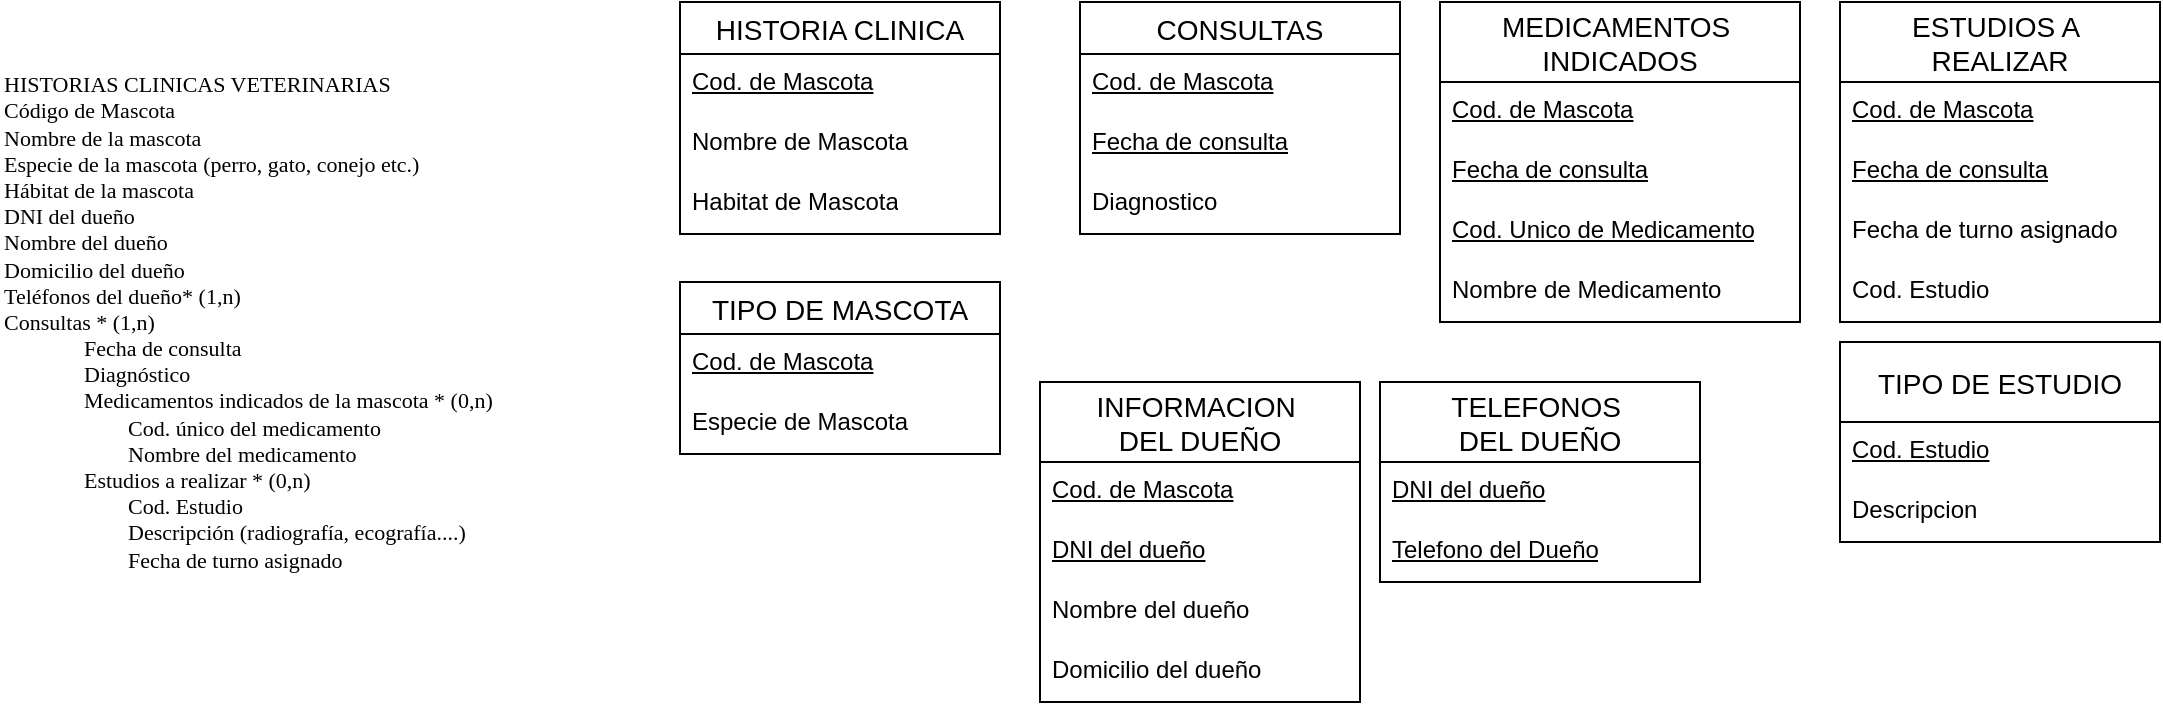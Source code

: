 <mxfile version="24.7.17">
  <diagram id="R2lEEEUBdFMjLlhIrx00" name="Page-1">
    <mxGraphModel dx="1784" dy="501" grid="1" gridSize="10" guides="1" tooltips="1" connect="1" arrows="1" fold="1" page="1" pageScale="1" pageWidth="850" pageHeight="1100" math="0" shadow="0" extFonts="Permanent Marker^https://fonts.googleapis.com/css?family=Permanent+Marker">
      <root>
        <mxCell id="0" />
        <mxCell id="1" parent="0" />
        <mxCell id="vXoAEsmzSxTIeBo6bDXA-1" value="HISTORIA CLINICA" style="swimlane;fontStyle=0;childLayout=stackLayout;horizontal=1;startSize=26;horizontalStack=0;resizeParent=1;resizeParentMax=0;resizeLast=0;collapsible=1;marginBottom=0;align=center;fontSize=14;" parent="1" vertex="1">
          <mxGeometry x="180" y="30" width="160" height="116" as="geometry" />
        </mxCell>
        <mxCell id="vXoAEsmzSxTIeBo6bDXA-2" value="&lt;u&gt;Cod. de Mascota&lt;/u&gt;" style="text;strokeColor=none;fillColor=none;spacingLeft=4;spacingRight=4;overflow=hidden;rotatable=0;points=[[0,0.5],[1,0.5]];portConstraint=eastwest;fontSize=12;whiteSpace=wrap;html=1;" parent="vXoAEsmzSxTIeBo6bDXA-1" vertex="1">
          <mxGeometry y="26" width="160" height="30" as="geometry" />
        </mxCell>
        <mxCell id="vXoAEsmzSxTIeBo6bDXA-3" value="Nombre de Mascota" style="text;strokeColor=none;fillColor=none;spacingLeft=4;spacingRight=4;overflow=hidden;rotatable=0;points=[[0,0.5],[1,0.5]];portConstraint=eastwest;fontSize=12;whiteSpace=wrap;html=1;" parent="vXoAEsmzSxTIeBo6bDXA-1" vertex="1">
          <mxGeometry y="56" width="160" height="30" as="geometry" />
        </mxCell>
        <mxCell id="vXoAEsmzSxTIeBo6bDXA-27" value="Habitat de Mascota" style="text;strokeColor=none;fillColor=none;spacingLeft=4;spacingRight=4;overflow=hidden;rotatable=0;points=[[0,0.5],[1,0.5]];portConstraint=eastwest;fontSize=12;whiteSpace=wrap;html=1;" parent="vXoAEsmzSxTIeBo6bDXA-1" vertex="1">
          <mxGeometry y="86" width="160" height="30" as="geometry" />
        </mxCell>
        <mxCell id="vXoAEsmzSxTIeBo6bDXA-9" value="&lt;div style=&quot;font-size: 11px;&quot;&gt;&lt;font face=&quot;Times New Roman&quot; style=&quot;font-size: 11px;&quot;&gt;HISTORIAS CLINICAS VETERINARIAS&lt;/font&gt;&lt;/div&gt;&lt;div style=&quot;font-size: 11px;&quot;&gt;&lt;font face=&quot;Times New Roman&quot; style=&quot;font-size: 11px;&quot;&gt;Código de Mascota&lt;/font&gt;&lt;/div&gt;&lt;div style=&quot;font-size: 11px;&quot;&gt;&lt;font face=&quot;Times New Roman&quot; style=&quot;font-size: 11px;&quot;&gt;Nombre de la mascota&lt;/font&gt;&lt;/div&gt;&lt;div style=&quot;font-size: 11px;&quot;&gt;&lt;font face=&quot;Times New Roman&quot; style=&quot;font-size: 11px;&quot;&gt;Especie de la mascota (perro, gato, conejo etc.)&lt;/font&gt;&lt;/div&gt;&lt;div style=&quot;font-size: 11px;&quot;&gt;&lt;font face=&quot;Times New Roman&quot; style=&quot;font-size: 11px;&quot;&gt;Hábitat de la mascota&lt;/font&gt;&lt;/div&gt;&lt;div style=&quot;font-size: 11px;&quot;&gt;&lt;font face=&quot;Times New Roman&quot; style=&quot;font-size: 11px;&quot;&gt;DNI del dueño&lt;/font&gt;&lt;/div&gt;&lt;div style=&quot;font-size: 11px;&quot;&gt;&lt;font face=&quot;Times New Roman&quot; style=&quot;font-size: 11px;&quot;&gt;Nombre del dueño&lt;/font&gt;&lt;/div&gt;&lt;div style=&quot;font-size: 11px;&quot;&gt;&lt;font face=&quot;Times New Roman&quot; style=&quot;font-size: 11px;&quot;&gt;Domicilio del dueño&lt;/font&gt;&lt;/div&gt;&lt;div style=&quot;font-size: 11px;&quot;&gt;&lt;font face=&quot;Times New Roman&quot; style=&quot;font-size: 11px;&quot;&gt;Teléfonos del dueño* (1,n)&lt;/font&gt;&lt;/div&gt;&lt;div style=&quot;font-size: 11px;&quot;&gt;&lt;font face=&quot;Times New Roman&quot; style=&quot;font-size: 11px;&quot;&gt;Consultas * (1,n)&lt;/font&gt;&lt;/div&gt;&lt;blockquote style=&quot;margin: 0 0 0 40px; border: none; padding: 0px;&quot;&gt;&lt;div style=&quot;font-size: 11px;&quot;&gt;&lt;font face=&quot;Times New Roman&quot; style=&quot;font-size: 11px;&quot;&gt;Fecha de consulta&lt;/font&gt;&lt;/div&gt;&lt;div style=&quot;font-size: 11px;&quot;&gt;&lt;font face=&quot;Times New Roman&quot; style=&quot;font-size: 11px;&quot;&gt;Diagnóstico&lt;/font&gt;&lt;/div&gt;&lt;div style=&quot;font-size: 11px;&quot;&gt;&lt;font face=&quot;Times New Roman&quot; style=&quot;font-size: 11px;&quot;&gt;Medicamentos indicados de la mascota * (0,n)&lt;/font&gt;&lt;/div&gt;&lt;div style=&quot;font-size: 11px;&quot;&gt;&lt;font face=&quot;Times New Roman&quot; style=&quot;font-size: 11px;&quot;&gt;&lt;span style=&quot;white-space: pre;&quot;&gt;&#x9;&lt;/span&gt;Cod. único del medicamento&lt;/font&gt;&lt;/div&gt;&lt;div style=&quot;font-size: 11px;&quot;&gt;&lt;font face=&quot;Times New Roman&quot; style=&quot;font-size: 11px;&quot;&gt;&lt;span style=&quot;white-space: pre;&quot;&gt;&#x9;&lt;/span&gt;Nombre del medicamento&lt;/font&gt;&lt;/div&gt;&lt;div style=&quot;font-size: 11px;&quot;&gt;&lt;font face=&quot;Times New Roman&quot; style=&quot;font-size: 11px;&quot;&gt;Estudios a realizar * (0,n)&lt;/font&gt;&lt;/div&gt;&lt;div style=&quot;font-size: 11px;&quot;&gt;&lt;span style=&quot;font-family: &amp;quot;Times New Roman&amp;quot;; background-color: initial;&quot;&gt;&lt;span style=&quot;white-space: pre;&quot;&gt;&#x9;&lt;/span&gt;Cod. Estudio&lt;/span&gt;&lt;/div&gt;&lt;div style=&quot;font-size: 11px;&quot;&gt;&lt;span style=&quot;font-family: &amp;quot;Times New Roman&amp;quot;; background-color: initial;&quot;&gt;&lt;span style=&quot;white-space: pre;&quot;&gt;&#x9;&lt;/span&gt;Descripción (radiografía, ecografía....)&lt;/span&gt;&lt;/div&gt;&lt;div style=&quot;font-size: 11px;&quot;&gt;&lt;span style=&quot;font-family: &amp;quot;Times New Roman&amp;quot;; background-color: initial;&quot;&gt;&lt;span style=&quot;white-space: pre;&quot;&gt;&#x9;&lt;/span&gt;Fecha de turno asignado&lt;/span&gt;&lt;/div&gt;&lt;/blockquote&gt;" style="text;html=1;align=left;verticalAlign=middle;whiteSpace=wrap;rounded=0;" parent="1" vertex="1">
          <mxGeometry x="-160" y="50" width="260" height="280" as="geometry" />
        </mxCell>
        <mxCell id="vXoAEsmzSxTIeBo6bDXA-11" value="CONSULTAS" style="swimlane;fontStyle=0;childLayout=stackLayout;horizontal=1;startSize=26;horizontalStack=0;resizeParent=1;resizeParentMax=0;resizeLast=0;collapsible=1;marginBottom=0;align=center;fontSize=14;" parent="1" vertex="1">
          <mxGeometry x="380" y="30" width="160" height="116" as="geometry" />
        </mxCell>
        <mxCell id="vXoAEsmzSxTIeBo6bDXA-12" value="&lt;u&gt;Cod. de Mascota&lt;/u&gt;" style="text;strokeColor=none;fillColor=none;spacingLeft=4;spacingRight=4;overflow=hidden;rotatable=0;points=[[0,0.5],[1,0.5]];portConstraint=eastwest;fontSize=12;whiteSpace=wrap;html=1;" parent="vXoAEsmzSxTIeBo6bDXA-11" vertex="1">
          <mxGeometry y="26" width="160" height="30" as="geometry" />
        </mxCell>
        <mxCell id="vXoAEsmzSxTIeBo6bDXA-13" value="&lt;u&gt;Fecha de consulta&lt;/u&gt;" style="text;strokeColor=none;fillColor=none;spacingLeft=4;spacingRight=4;overflow=hidden;rotatable=0;points=[[0,0.5],[1,0.5]];portConstraint=eastwest;fontSize=12;whiteSpace=wrap;html=1;" parent="vXoAEsmzSxTIeBo6bDXA-11" vertex="1">
          <mxGeometry y="56" width="160" height="30" as="geometry" />
        </mxCell>
        <mxCell id="vXoAEsmzSxTIeBo6bDXA-14" value="Diagnostico" style="text;strokeColor=none;fillColor=none;spacingLeft=4;spacingRight=4;overflow=hidden;rotatable=0;points=[[0,0.5],[1,0.5]];portConstraint=eastwest;fontSize=12;whiteSpace=wrap;html=1;" parent="vXoAEsmzSxTIeBo6bDXA-11" vertex="1">
          <mxGeometry y="86" width="160" height="30" as="geometry" />
        </mxCell>
        <mxCell id="vXoAEsmzSxTIeBo6bDXA-15" value="MEDICAMENTOS &#xa;INDICADOS" style="swimlane;fontStyle=0;childLayout=stackLayout;horizontal=1;startSize=40;horizontalStack=0;resizeParent=1;resizeParentMax=0;resizeLast=0;collapsible=1;marginBottom=0;align=center;fontSize=14;" parent="1" vertex="1">
          <mxGeometry x="560" y="30" width="180" height="160" as="geometry" />
        </mxCell>
        <mxCell id="vXoAEsmzSxTIeBo6bDXA-31" value="&lt;u&gt;Cod. de Mascota&lt;/u&gt;" style="text;strokeColor=none;fillColor=none;spacingLeft=4;spacingRight=4;overflow=hidden;rotatable=0;points=[[0,0.5],[1,0.5]];portConstraint=eastwest;fontSize=12;whiteSpace=wrap;html=1;" parent="vXoAEsmzSxTIeBo6bDXA-15" vertex="1">
          <mxGeometry y="40" width="180" height="30" as="geometry" />
        </mxCell>
        <mxCell id="vXoAEsmzSxTIeBo6bDXA-32" value="&lt;u&gt;Fecha de consulta&lt;/u&gt;" style="text;strokeColor=none;fillColor=none;spacingLeft=4;spacingRight=4;overflow=hidden;rotatable=0;points=[[0,0.5],[1,0.5]];portConstraint=eastwest;fontSize=12;whiteSpace=wrap;html=1;" parent="vXoAEsmzSxTIeBo6bDXA-15" vertex="1">
          <mxGeometry y="70" width="180" height="30" as="geometry" />
        </mxCell>
        <mxCell id="vXoAEsmzSxTIeBo6bDXA-17" value="&lt;u&gt;Cod. Unico de Medicamento&lt;/u&gt;" style="text;strokeColor=none;fillColor=none;spacingLeft=4;spacingRight=4;overflow=hidden;rotatable=0;points=[[0,0.5],[1,0.5]];portConstraint=eastwest;fontSize=12;whiteSpace=wrap;html=1;" parent="vXoAEsmzSxTIeBo6bDXA-15" vertex="1">
          <mxGeometry y="100" width="180" height="30" as="geometry" />
        </mxCell>
        <mxCell id="vXoAEsmzSxTIeBo6bDXA-18" value="Nombre de Medicamento" style="text;strokeColor=none;fillColor=none;spacingLeft=4;spacingRight=4;overflow=hidden;rotatable=0;points=[[0,0.5],[1,0.5]];portConstraint=eastwest;fontSize=12;whiteSpace=wrap;html=1;" parent="vXoAEsmzSxTIeBo6bDXA-15" vertex="1">
          <mxGeometry y="130" width="180" height="30" as="geometry" />
        </mxCell>
        <mxCell id="vXoAEsmzSxTIeBo6bDXA-19" value="TELEFONOS &#xa;DEL DUEÑO" style="swimlane;fontStyle=0;childLayout=stackLayout;horizontal=1;startSize=40;horizontalStack=0;resizeParent=1;resizeParentMax=0;resizeLast=0;collapsible=1;marginBottom=0;align=center;fontSize=14;" parent="1" vertex="1">
          <mxGeometry x="530" y="220" width="160" height="100" as="geometry" />
        </mxCell>
        <mxCell id="dZip6Z7AYtFTU6goFjOu-4" value="&lt;u&gt;DNI del dueño&lt;/u&gt;" style="text;strokeColor=none;fillColor=none;spacingLeft=4;spacingRight=4;overflow=hidden;rotatable=0;points=[[0,0.5],[1,0.5]];portConstraint=eastwest;fontSize=12;whiteSpace=wrap;html=1;" vertex="1" parent="vXoAEsmzSxTIeBo6bDXA-19">
          <mxGeometry y="40" width="160" height="30" as="geometry" />
        </mxCell>
        <mxCell id="vXoAEsmzSxTIeBo6bDXA-21" value="&lt;u&gt;Telefono del Dueño&lt;/u&gt;" style="text;strokeColor=none;fillColor=none;spacingLeft=4;spacingRight=4;overflow=hidden;rotatable=0;points=[[0,0.5],[1,0.5]];portConstraint=eastwest;fontSize=12;whiteSpace=wrap;html=1;" parent="vXoAEsmzSxTIeBo6bDXA-19" vertex="1">
          <mxGeometry y="70" width="160" height="30" as="geometry" />
        </mxCell>
        <mxCell id="vXoAEsmzSxTIeBo6bDXA-23" value="ESTUDIOS A &#xa;REALIZAR" style="swimlane;fontStyle=0;childLayout=stackLayout;horizontal=1;startSize=40;horizontalStack=0;resizeParent=1;resizeParentMax=0;resizeLast=0;collapsible=1;marginBottom=0;align=center;fontSize=14;" parent="1" vertex="1">
          <mxGeometry x="760" y="30" width="160" height="160" as="geometry" />
        </mxCell>
        <mxCell id="vXoAEsmzSxTIeBo6bDXA-33" value="&lt;u&gt;Cod. de Mascota&lt;/u&gt;" style="text;strokeColor=none;fillColor=none;spacingLeft=4;spacingRight=4;overflow=hidden;rotatable=0;points=[[0,0.5],[1,0.5]];portConstraint=eastwest;fontSize=12;whiteSpace=wrap;html=1;" parent="vXoAEsmzSxTIeBo6bDXA-23" vertex="1">
          <mxGeometry y="40" width="160" height="30" as="geometry" />
        </mxCell>
        <mxCell id="vXoAEsmzSxTIeBo6bDXA-34" value="&lt;u&gt;Fecha de consulta&lt;/u&gt;" style="text;strokeColor=none;fillColor=none;spacingLeft=4;spacingRight=4;overflow=hidden;rotatable=0;points=[[0,0.5],[1,0.5]];portConstraint=eastwest;fontSize=12;whiteSpace=wrap;html=1;" parent="vXoAEsmzSxTIeBo6bDXA-23" vertex="1">
          <mxGeometry y="70" width="160" height="30" as="geometry" />
        </mxCell>
        <mxCell id="vXoAEsmzSxTIeBo6bDXA-26" value="Fecha de turno asignado" style="text;strokeColor=none;fillColor=none;spacingLeft=4;spacingRight=4;overflow=hidden;rotatable=0;points=[[0,0.5],[1,0.5]];portConstraint=eastwest;fontSize=12;whiteSpace=wrap;html=1;" parent="vXoAEsmzSxTIeBo6bDXA-23" vertex="1">
          <mxGeometry y="100" width="160" height="30" as="geometry" />
        </mxCell>
        <mxCell id="dZip6Z7AYtFTU6goFjOu-16" value="Cod. Estudio" style="text;strokeColor=none;fillColor=none;spacingLeft=4;spacingRight=4;overflow=hidden;rotatable=0;points=[[0,0.5],[1,0.5]];portConstraint=eastwest;fontSize=12;whiteSpace=wrap;html=1;" vertex="1" parent="vXoAEsmzSxTIeBo6bDXA-23">
          <mxGeometry y="130" width="160" height="30" as="geometry" />
        </mxCell>
        <mxCell id="dZip6Z7AYtFTU6goFjOu-1" value="INFORMACION &#xa;DEL DUEÑO" style="swimlane;fontStyle=0;childLayout=stackLayout;horizontal=1;startSize=40;horizontalStack=0;resizeParent=1;resizeParentMax=0;resizeLast=0;collapsible=1;marginBottom=0;align=center;fontSize=14;" vertex="1" parent="1">
          <mxGeometry x="360" y="220" width="160" height="160" as="geometry" />
        </mxCell>
        <mxCell id="dZip6Z7AYtFTU6goFjOu-2" value="&lt;u&gt;Cod. de Mascota&lt;/u&gt;" style="text;strokeColor=none;fillColor=none;spacingLeft=4;spacingRight=4;overflow=hidden;rotatable=0;points=[[0,0.5],[1,0.5]];portConstraint=eastwest;fontSize=12;whiteSpace=wrap;html=1;" vertex="1" parent="dZip6Z7AYtFTU6goFjOu-1">
          <mxGeometry y="40" width="160" height="30" as="geometry" />
        </mxCell>
        <mxCell id="vXoAEsmzSxTIeBo6bDXA-28" value="&lt;u&gt;DNI del dueño&lt;/u&gt;" style="text;strokeColor=none;fillColor=none;spacingLeft=4;spacingRight=4;overflow=hidden;rotatable=0;points=[[0,0.5],[1,0.5]];portConstraint=eastwest;fontSize=12;whiteSpace=wrap;html=1;" parent="dZip6Z7AYtFTU6goFjOu-1" vertex="1">
          <mxGeometry y="70" width="160" height="30" as="geometry" />
        </mxCell>
        <mxCell id="vXoAEsmzSxTIeBo6bDXA-29" value="Nombre del dueño" style="text;strokeColor=none;fillColor=none;spacingLeft=4;spacingRight=4;overflow=hidden;rotatable=0;points=[[0,0.5],[1,0.5]];portConstraint=eastwest;fontSize=12;whiteSpace=wrap;html=1;" parent="dZip6Z7AYtFTU6goFjOu-1" vertex="1">
          <mxGeometry y="100" width="160" height="30" as="geometry" />
        </mxCell>
        <mxCell id="vXoAEsmzSxTIeBo6bDXA-30" value="Domicilio del dueño" style="text;strokeColor=none;fillColor=none;spacingLeft=4;spacingRight=4;overflow=hidden;rotatable=0;points=[[0,0.5],[1,0.5]];portConstraint=eastwest;fontSize=12;whiteSpace=wrap;html=1;" parent="dZip6Z7AYtFTU6goFjOu-1" vertex="1">
          <mxGeometry y="130" width="160" height="30" as="geometry" />
        </mxCell>
        <mxCell id="dZip6Z7AYtFTU6goFjOu-5" value="TIPO DE ESTUDIO" style="swimlane;fontStyle=0;childLayout=stackLayout;horizontal=1;startSize=40;horizontalStack=0;resizeParent=1;resizeParentMax=0;resizeLast=0;collapsible=1;marginBottom=0;align=center;fontSize=14;" vertex="1" parent="1">
          <mxGeometry x="760" y="200" width="160" height="100" as="geometry" />
        </mxCell>
        <mxCell id="dZip6Z7AYtFTU6goFjOu-8" value="&lt;u&gt;Cod. Estudio&lt;/u&gt;" style="text;strokeColor=none;fillColor=none;spacingLeft=4;spacingRight=4;overflow=hidden;rotatable=0;points=[[0,0.5],[1,0.5]];portConstraint=eastwest;fontSize=12;whiteSpace=wrap;html=1;" vertex="1" parent="dZip6Z7AYtFTU6goFjOu-5">
          <mxGeometry y="40" width="160" height="30" as="geometry" />
        </mxCell>
        <mxCell id="dZip6Z7AYtFTU6goFjOu-9" value="Descripcion" style="text;strokeColor=none;fillColor=none;spacingLeft=4;spacingRight=4;overflow=hidden;rotatable=0;points=[[0,0.5],[1,0.5]];portConstraint=eastwest;fontSize=12;whiteSpace=wrap;html=1;" vertex="1" parent="dZip6Z7AYtFTU6goFjOu-5">
          <mxGeometry y="70" width="160" height="30" as="geometry" />
        </mxCell>
        <mxCell id="dZip6Z7AYtFTU6goFjOu-11" value="TIPO DE MASCOTA" style="swimlane;fontStyle=0;childLayout=stackLayout;horizontal=1;startSize=26;horizontalStack=0;resizeParent=1;resizeParentMax=0;resizeLast=0;collapsible=1;marginBottom=0;align=center;fontSize=14;" vertex="1" parent="1">
          <mxGeometry x="180" y="170" width="160" height="86" as="geometry" />
        </mxCell>
        <mxCell id="dZip6Z7AYtFTU6goFjOu-12" value="&lt;u&gt;Cod. de Mascota&lt;/u&gt;" style="text;strokeColor=none;fillColor=none;spacingLeft=4;spacingRight=4;overflow=hidden;rotatable=0;points=[[0,0.5],[1,0.5]];portConstraint=eastwest;fontSize=12;whiteSpace=wrap;html=1;" vertex="1" parent="dZip6Z7AYtFTU6goFjOu-11">
          <mxGeometry y="26" width="160" height="30" as="geometry" />
        </mxCell>
        <mxCell id="dZip6Z7AYtFTU6goFjOu-14" value="Especie de Mascota" style="text;strokeColor=none;fillColor=none;spacingLeft=4;spacingRight=4;overflow=hidden;rotatable=0;points=[[0,0.5],[1,0.5]];portConstraint=eastwest;fontSize=12;whiteSpace=wrap;html=1;" vertex="1" parent="dZip6Z7AYtFTU6goFjOu-11">
          <mxGeometry y="56" width="160" height="30" as="geometry" />
        </mxCell>
      </root>
    </mxGraphModel>
  </diagram>
</mxfile>
